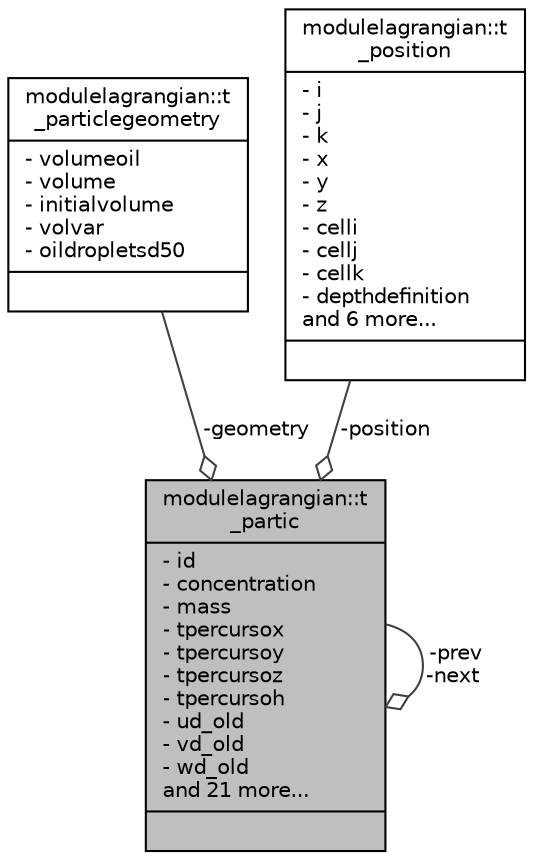 digraph "modulelagrangian::t_partic"
{
 // LATEX_PDF_SIZE
  edge [fontname="Helvetica",fontsize="10",labelfontname="Helvetica",labelfontsize="10"];
  node [fontname="Helvetica",fontsize="10",shape=record];
  Node1 [label="{modulelagrangian::t\l_partic\n|- id\l- concentration\l- mass\l- tpercursox\l- tpercursoy\l- tpercursoz\l- tpercursoh\l- ud_old\l- vd_old\l- wd_old\land 21 more...\l|}",height=0.2,width=0.4,color="black", fillcolor="grey75", style="filled", fontcolor="black",tooltip=" "];
  Node1 -> Node1 [color="grey25",fontsize="10",style="solid",label=" -prev\n-next" ,arrowhead="odiamond",fontname="Helvetica"];
  Node2 -> Node1 [color="grey25",fontsize="10",style="solid",label=" -geometry" ,arrowhead="odiamond",fontname="Helvetica"];
  Node2 [label="{modulelagrangian::t\l_particlegeometry\n|- volumeoil\l- volume\l- initialvolume\l- volvar\l- oildropletsd50\l|}",height=0.2,width=0.4,color="black", fillcolor="white", style="filled",URL="$structmodulelagrangian_1_1t__particlegeometry.html",tooltip=" "];
  Node3 -> Node1 [color="grey25",fontsize="10",style="solid",label=" -position" ,arrowhead="odiamond",fontname="Helvetica"];
  Node3 [label="{modulelagrangian::t\l_position\n|- i\l- j\l- k\l- x\l- y\l- z\l- celli\l- cellj\l- cellk\l- depthdefinition\land 6 more...\l|}",height=0.2,width=0.4,color="black", fillcolor="white", style="filled",URL="$structmodulelagrangian_1_1t__position.html",tooltip=" "];
}
